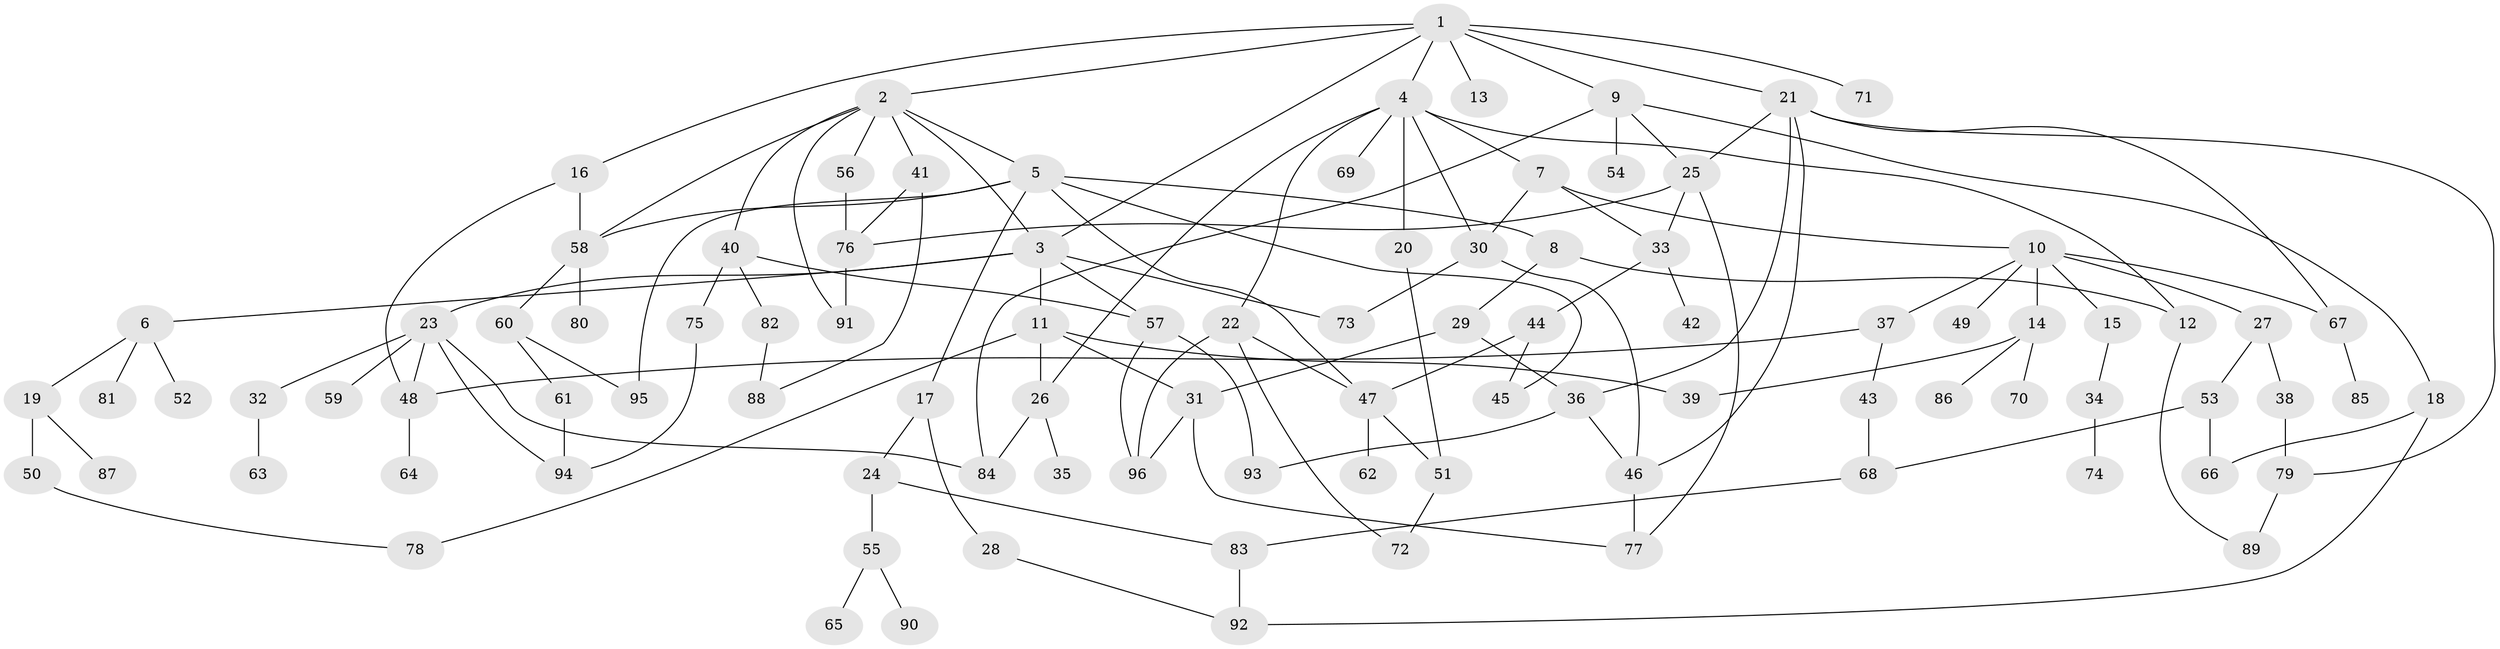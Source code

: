 // coarse degree distribution, {6: 0.029850746268656716, 11: 0.014925373134328358, 1: 0.2835820895522388, 2: 0.26865671641791045, 5: 0.11940298507462686, 4: 0.08955223880597014, 3: 0.13432835820895522, 8: 0.04477611940298507, 9: 0.014925373134328358}
// Generated by graph-tools (version 1.1) at 2025/45/03/04/25 21:45:31]
// undirected, 96 vertices, 140 edges
graph export_dot {
graph [start="1"]
  node [color=gray90,style=filled];
  1;
  2;
  3;
  4;
  5;
  6;
  7;
  8;
  9;
  10;
  11;
  12;
  13;
  14;
  15;
  16;
  17;
  18;
  19;
  20;
  21;
  22;
  23;
  24;
  25;
  26;
  27;
  28;
  29;
  30;
  31;
  32;
  33;
  34;
  35;
  36;
  37;
  38;
  39;
  40;
  41;
  42;
  43;
  44;
  45;
  46;
  47;
  48;
  49;
  50;
  51;
  52;
  53;
  54;
  55;
  56;
  57;
  58;
  59;
  60;
  61;
  62;
  63;
  64;
  65;
  66;
  67;
  68;
  69;
  70;
  71;
  72;
  73;
  74;
  75;
  76;
  77;
  78;
  79;
  80;
  81;
  82;
  83;
  84;
  85;
  86;
  87;
  88;
  89;
  90;
  91;
  92;
  93;
  94;
  95;
  96;
  1 -- 2;
  1 -- 4;
  1 -- 9;
  1 -- 13;
  1 -- 16;
  1 -- 21;
  1 -- 71;
  1 -- 3;
  2 -- 3;
  2 -- 5;
  2 -- 40;
  2 -- 41;
  2 -- 56;
  2 -- 58;
  2 -- 91;
  3 -- 6;
  3 -- 11;
  3 -- 23;
  3 -- 73;
  3 -- 57;
  4 -- 7;
  4 -- 20;
  4 -- 22;
  4 -- 26;
  4 -- 69;
  4 -- 30;
  4 -- 12;
  5 -- 8;
  5 -- 17;
  5 -- 45;
  5 -- 47;
  5 -- 58;
  5 -- 95;
  6 -- 19;
  6 -- 52;
  6 -- 81;
  7 -- 10;
  7 -- 30;
  7 -- 33;
  8 -- 12;
  8 -- 29;
  9 -- 18;
  9 -- 25;
  9 -- 54;
  9 -- 84;
  10 -- 14;
  10 -- 15;
  10 -- 27;
  10 -- 37;
  10 -- 49;
  10 -- 67;
  11 -- 31;
  11 -- 39;
  11 -- 78;
  11 -- 26;
  12 -- 89;
  14 -- 70;
  14 -- 86;
  14 -- 39;
  15 -- 34;
  16 -- 48;
  16 -- 58;
  17 -- 24;
  17 -- 28;
  18 -- 66;
  18 -- 92;
  19 -- 50;
  19 -- 87;
  20 -- 51;
  21 -- 36;
  21 -- 67;
  21 -- 79;
  21 -- 25;
  21 -- 46;
  22 -- 47;
  22 -- 72;
  22 -- 96;
  23 -- 32;
  23 -- 48;
  23 -- 59;
  23 -- 84;
  23 -- 94;
  24 -- 55;
  24 -- 83;
  25 -- 33;
  25 -- 76;
  25 -- 77;
  26 -- 35;
  26 -- 84;
  27 -- 38;
  27 -- 53;
  28 -- 92;
  29 -- 36;
  29 -- 31;
  30 -- 46;
  30 -- 73;
  31 -- 96;
  31 -- 77;
  32 -- 63;
  33 -- 42;
  33 -- 44;
  34 -- 74;
  36 -- 93;
  36 -- 46;
  37 -- 43;
  37 -- 48;
  38 -- 79;
  40 -- 57;
  40 -- 75;
  40 -- 82;
  41 -- 76;
  41 -- 88;
  43 -- 68;
  44 -- 45;
  44 -- 47;
  46 -- 77;
  47 -- 51;
  47 -- 62;
  48 -- 64;
  50 -- 78;
  51 -- 72;
  53 -- 66;
  53 -- 68;
  55 -- 65;
  55 -- 90;
  56 -- 76;
  57 -- 93;
  57 -- 96;
  58 -- 60;
  58 -- 80;
  60 -- 61;
  60 -- 95;
  61 -- 94;
  67 -- 85;
  68 -- 83;
  75 -- 94;
  76 -- 91;
  79 -- 89;
  82 -- 88;
  83 -- 92;
}

